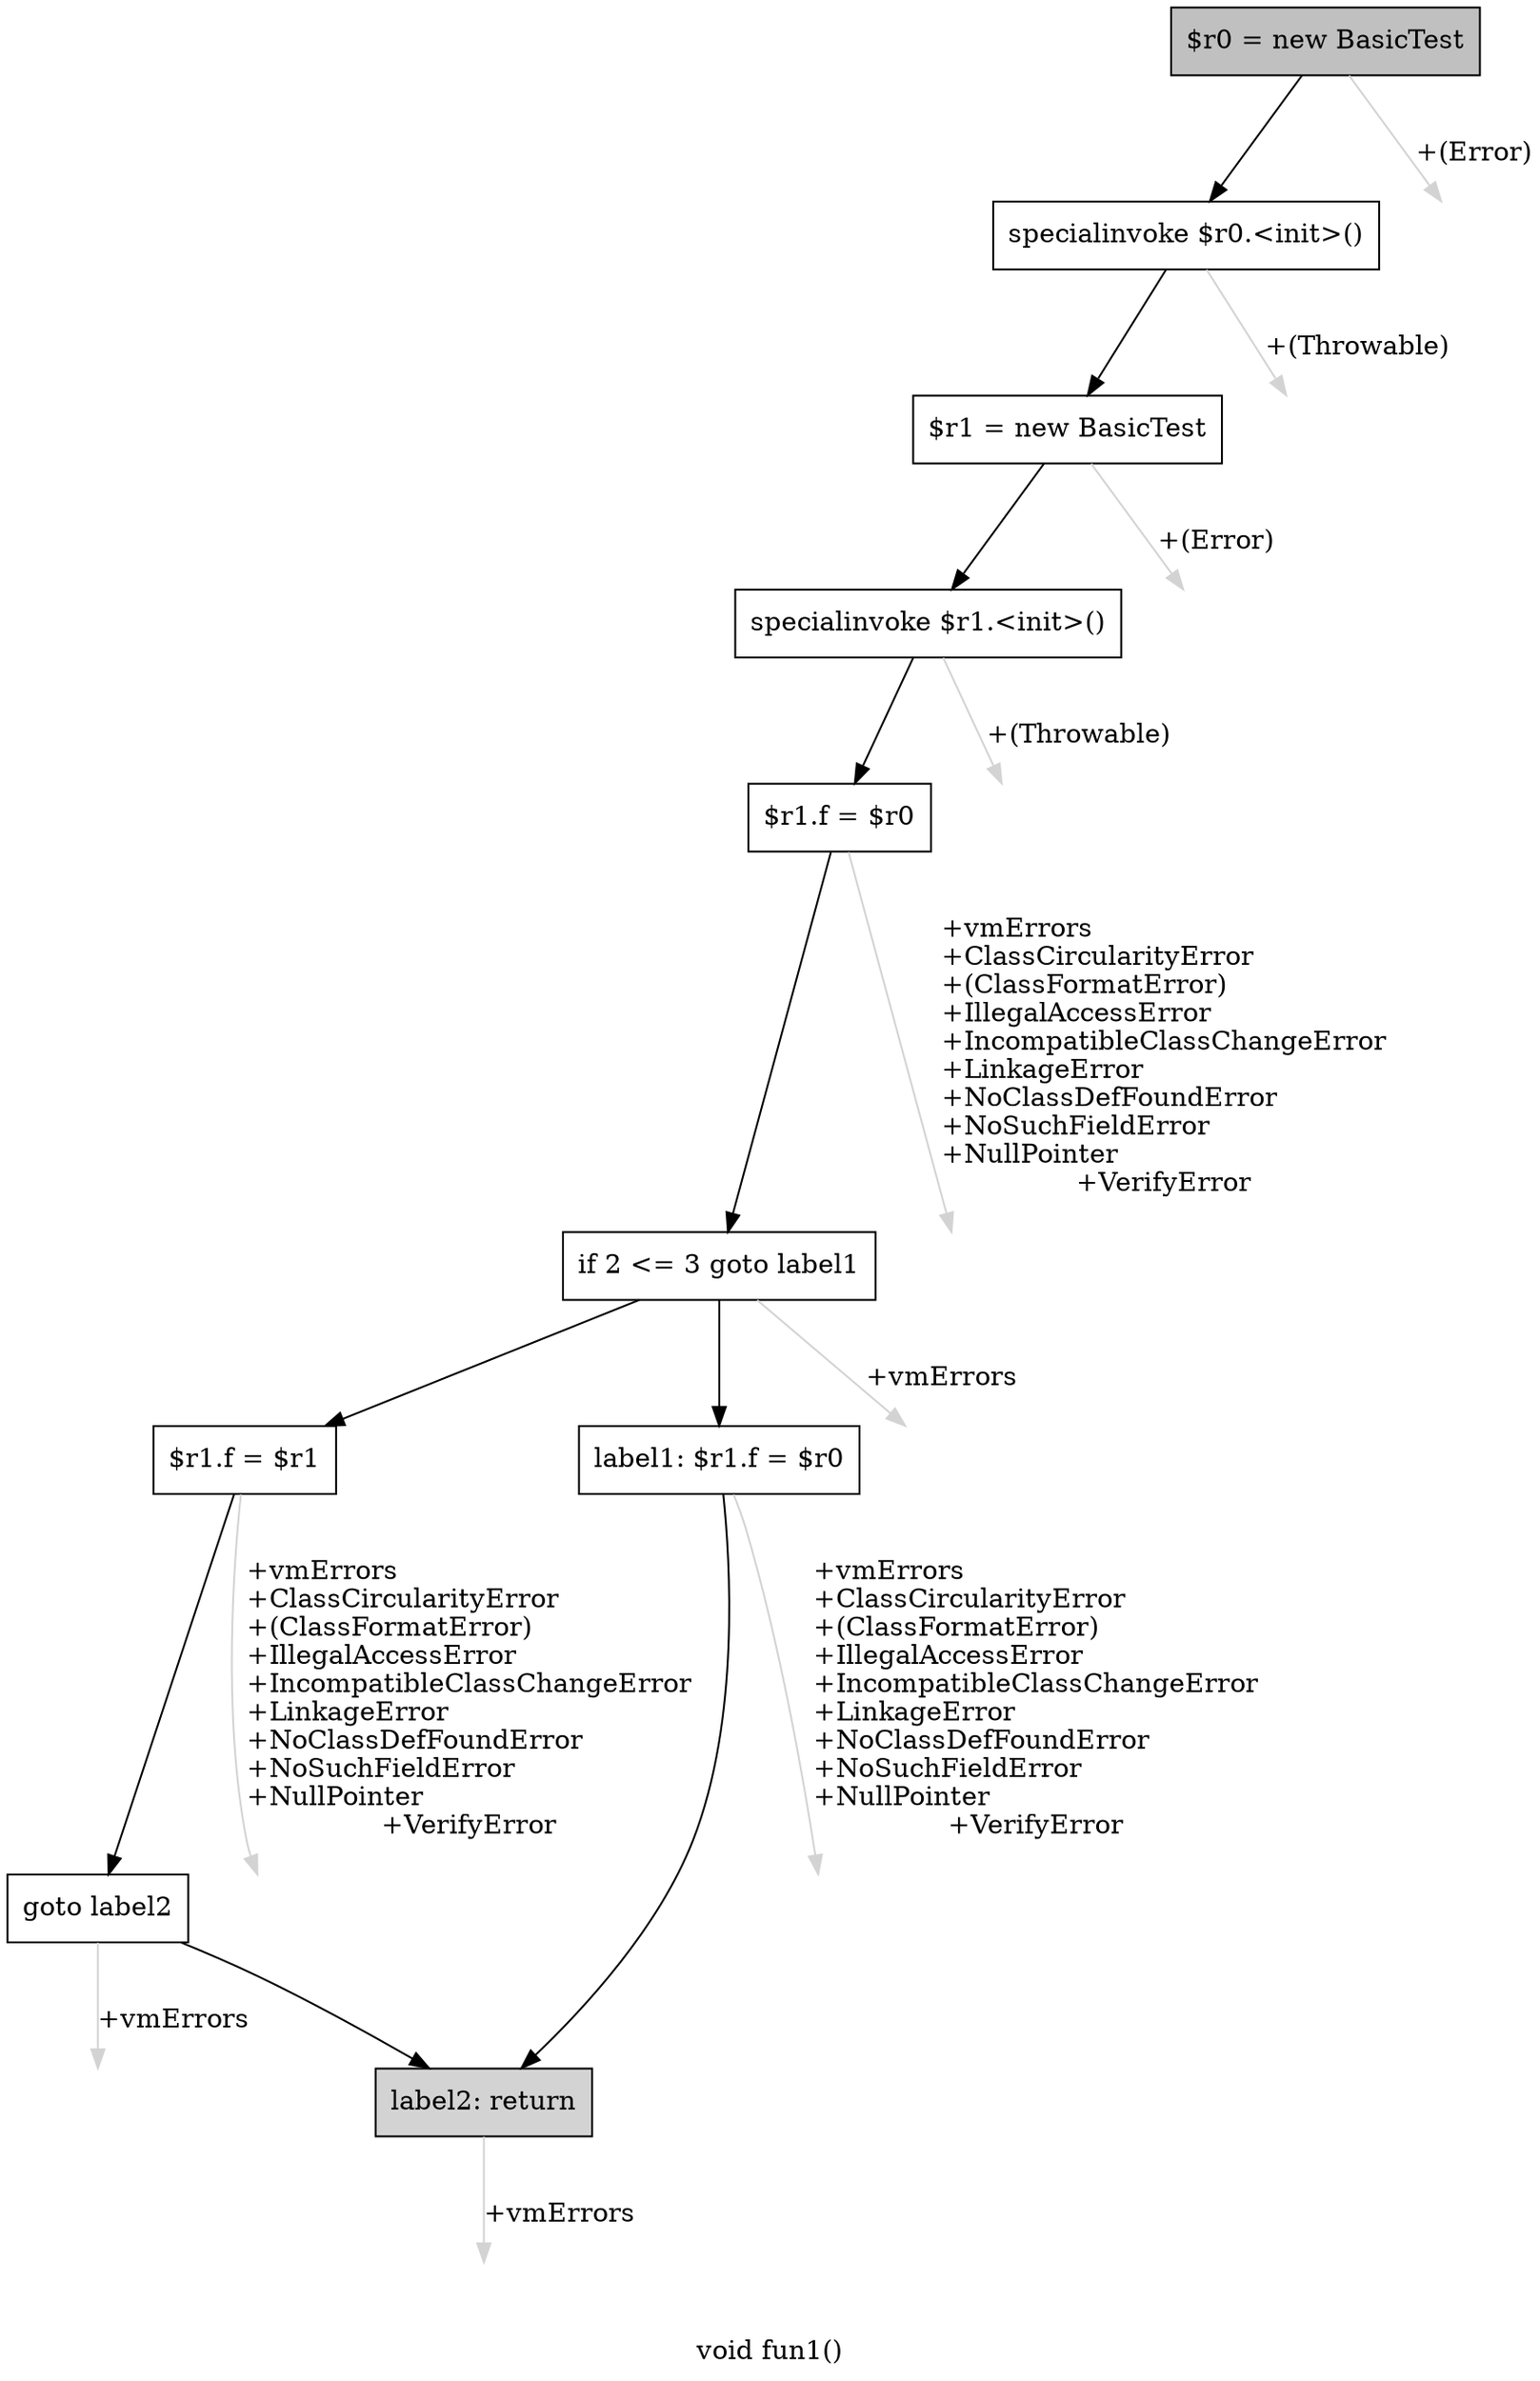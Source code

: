 digraph "void fun1()" {
    label="void fun1()";
    node [shape=box];
    "0" [style=filled,fillcolor=gray,label="$r0 = new BasicTest",];
    "1" [label="specialinvoke $r0.<init>()",];
    "0"->"1" [color=black,];
    "10" [style=invis,label="Esc",];
    "0"->"10" [color=lightgray,label="\l+(Error)",];
    "2" [label="$r1 = new BasicTest",];
    "1"->"2" [color=black,];
    "11" [style=invis,label="Esc",];
    "1"->"11" [color=lightgray,label="\l+(Throwable)",];
    "3" [label="specialinvoke $r1.<init>()",];
    "2"->"3" [color=black,];
    "12" [style=invis,label="Esc",];
    "2"->"12" [color=lightgray,label="\l+(Error)",];
    "4" [label="$r1.f = $r0",];
    "3"->"4" [color=black,];
    "13" [style=invis,label="Esc",];
    "3"->"13" [color=lightgray,label="\l+(Throwable)",];
    "5" [label="if 2 <= 3 goto label1",];
    "4"->"5" [color=black,];
    "14" [style=invis,label="Esc",];
    "4"->"14" [color=lightgray,label="\l+vmErrors\l+ClassCircularityError\l+(ClassFormatError)\l+IllegalAccessError\l+IncompatibleClassChangeError\l+LinkageError\l+NoClassDefFoundError\l+NoSuchFieldError\l+NullPointer\l+VerifyError",];
    "6" [label="$r1.f = $r1",];
    "5"->"6" [color=black,];
    "8" [label="label1: $r1.f = $r0",];
    "5"->"8" [color=black,];
    "15" [style=invis,label="Esc",];
    "5"->"15" [color=lightgray,label="\l+vmErrors",];
    "7" [label="goto label2",];
    "6"->"7" [color=black,];
    "16" [style=invis,label="Esc",];
    "6"->"16" [color=lightgray,label="\l+vmErrors\l+ClassCircularityError\l+(ClassFormatError)\l+IllegalAccessError\l+IncompatibleClassChangeError\l+LinkageError\l+NoClassDefFoundError\l+NoSuchFieldError\l+NullPointer\l+VerifyError",];
    "9" [style=filled,fillcolor=lightgray,label="label2: return",];
    "7"->"9" [color=black,];
    "17" [style=invis,label="Esc",];
    "7"->"17" [color=lightgray,label="\l+vmErrors",];
    "8"->"9" [color=black,];
    "18" [style=invis,label="Esc",];
    "8"->"18" [color=lightgray,label="\l+vmErrors\l+ClassCircularityError\l+(ClassFormatError)\l+IllegalAccessError\l+IncompatibleClassChangeError\l+LinkageError\l+NoClassDefFoundError\l+NoSuchFieldError\l+NullPointer\l+VerifyError",];
    "19" [style=invis,label="Esc",];
    "9"->"19" [color=lightgray,label="\l+vmErrors",];
}
